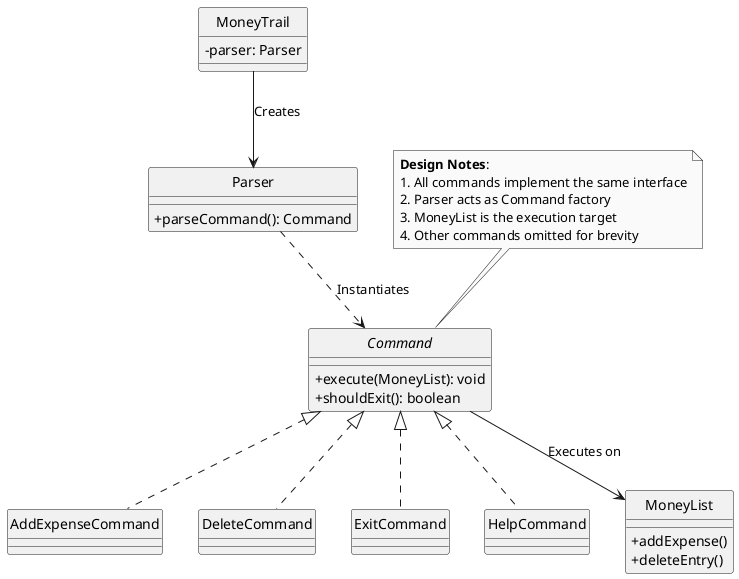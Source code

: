@startuml Command_Relationships
skinparam monochrome true
hide circle
skinparam classAttributeIconSize 0

interface Command {
  + execute(MoneyList): void
  + shouldExit(): boolean
}

' Core Relationships
Command <|.. AddExpenseCommand
Command <|.. DeleteCommand
Command <|.. ExitCommand
Command <|.. HelpCommand
' ... (other commands omitted for brevity)

class Parser {
  + parseCommand(): Command
}

class MoneyTrail {
  - parser: Parser
}

class MoneyList {
  + addExpense()
  + deleteEntry()
  ' ... (other operations)
}

' Key Connections
MoneyTrail --> Parser : Creates
Parser ..> Command : Instantiates
Command --> MoneyList : Executes on

note top of Command
  **Design Notes**:
  1. All commands implement the same interface
  2. Parser acts as Command factory
  3. MoneyList is the execution target
  4. Other commands omitted for brevity
end note
@enduml